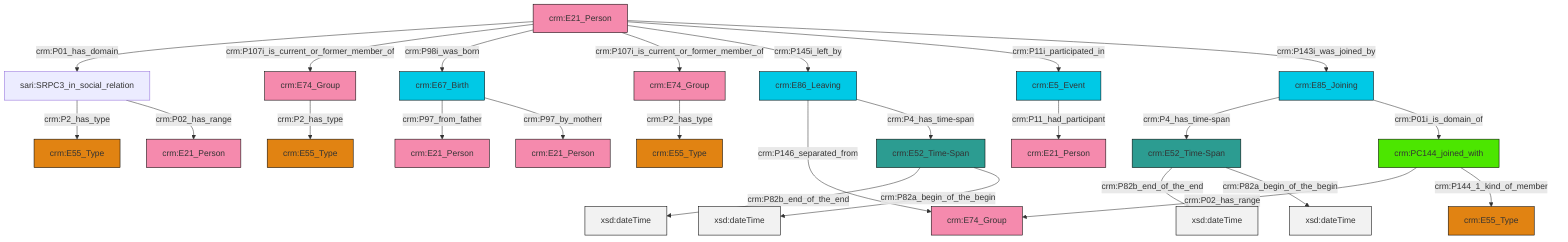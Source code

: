 graph TD
classDef Literal fill:#f2f2f2,stroke:#000000;
classDef CRM_Entity fill:#FFFFFF,stroke:#000000;
classDef Temporal_Entity fill:#00C9E6, stroke:#000000;
classDef Type fill:#E18312, stroke:#000000;
classDef Time-Span fill:#2C9C91, stroke:#000000;
classDef Appellation fill:#FFEB7F, stroke:#000000;
classDef Place fill:#008836, stroke:#000000;
classDef Persistent_Item fill:#B266B2, stroke:#000000;
classDef Conceptual_Object fill:#FFD700, stroke:#000000;
classDef Physical_Thing fill:#D2B48C, stroke:#000000;
classDef Actor fill:#f58aad, stroke:#000000;
classDef PC_Classes fill:#4ce600, stroke:#000000;
classDef Multi fill:#cccccc,stroke:#000000;

6["crm:E21_Person"]:::Actor -->|crm:P01_has_domain| 7["sari:SRPC3_in_social_relation"]:::Default
6["crm:E21_Person"]:::Actor -->|crm:P107i_is_current_or_former_member_of| 13["crm:E74_Group"]:::Actor
14["crm:E5_Event"]:::Temporal_Entity -->|crm:P11_had_participant| 15["crm:E21_Person"]:::Actor
0["crm:E86_Leaving"]:::Temporal_Entity -->|crm:P146_separated_from| 16["crm:E74_Group"]:::Actor
6["crm:E21_Person"]:::Actor -->|crm:P98i_was_born| 11["crm:E67_Birth"]:::Temporal_Entity
6["crm:E21_Person"]:::Actor -->|crm:P107i_is_current_or_former_member_of| 17["crm:E74_Group"]:::Actor
7["sari:SRPC3_in_social_relation"]:::Default -->|crm:P2_has_type| 4["crm:E55_Type"]:::Type
0["crm:E86_Leaving"]:::Temporal_Entity -->|crm:P4_has_time-span| 19["crm:E52_Time-Span"]:::Time-Span
13["crm:E74_Group"]:::Actor -->|crm:P2_has_type| 2["crm:E55_Type"]:::Type
6["crm:E21_Person"]:::Actor -->|crm:P145i_left_by| 0["crm:E86_Leaving"]:::Temporal_Entity
6["crm:E21_Person"]:::Actor -->|crm:P11i_participated_in| 14["crm:E5_Event"]:::Temporal_Entity
25["crm:PC144_joined_with"]:::PC_Classes -->|crm:P02_has_range| 16["crm:E74_Group"]:::Actor
28["crm:E52_Time-Span"]:::Time-Span -->|crm:P82b_end_of_the_end| 30[xsd:dateTime]:::Literal
19["crm:E52_Time-Span"]:::Time-Span -->|crm:P82b_end_of_the_end| 34[xsd:dateTime]:::Literal
19["crm:E52_Time-Span"]:::Time-Span -->|crm:P82a_begin_of_the_begin| 35[xsd:dateTime]:::Literal
36["crm:E85_Joining"]:::Temporal_Entity -->|crm:P4_has_time-span| 28["crm:E52_Time-Span"]:::Time-Span
28["crm:E52_Time-Span"]:::Time-Span -->|crm:P82a_begin_of_the_begin| 38[xsd:dateTime]:::Literal
6["crm:E21_Person"]:::Actor -->|crm:P143i_was_joined_by| 36["crm:E85_Joining"]:::Temporal_Entity
11["crm:E67_Birth"]:::Temporal_Entity -->|crm:P97_from_father| 31["crm:E21_Person"]:::Actor
36["crm:E85_Joining"]:::Temporal_Entity -->|crm:P01i_is_domain_of| 25["crm:PC144_joined_with"]:::PC_Classes
11["crm:E67_Birth"]:::Temporal_Entity -->|crm:P97_by_motherr| 43["crm:E21_Person"]:::Actor
25["crm:PC144_joined_with"]:::PC_Classes -->|crm:P144_1_kind_of_member| 8["crm:E55_Type"]:::Type
17["crm:E74_Group"]:::Actor -->|crm:P2_has_type| 20["crm:E55_Type"]:::Type
7["sari:SRPC3_in_social_relation"]:::Default -->|crm:P02_has_range| 41["crm:E21_Person"]:::Actor
